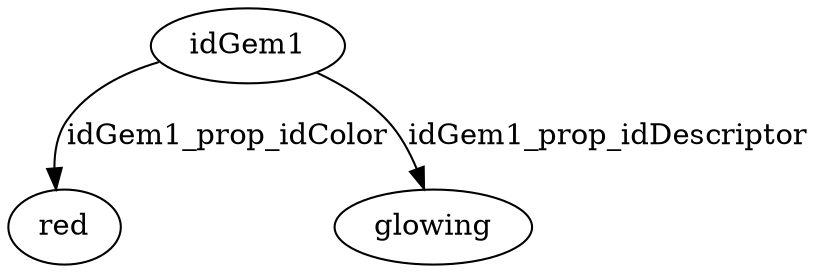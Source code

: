 strict digraph  {
idGem1 [node_type=entity_node, root=root];
red;
glowing;
idGem1 -> red  [edge_type=property, label=idGem1_prop_idColor];
idGem1 -> glowing  [edge_type=property, label=idGem1_prop_idDescriptor];
}
